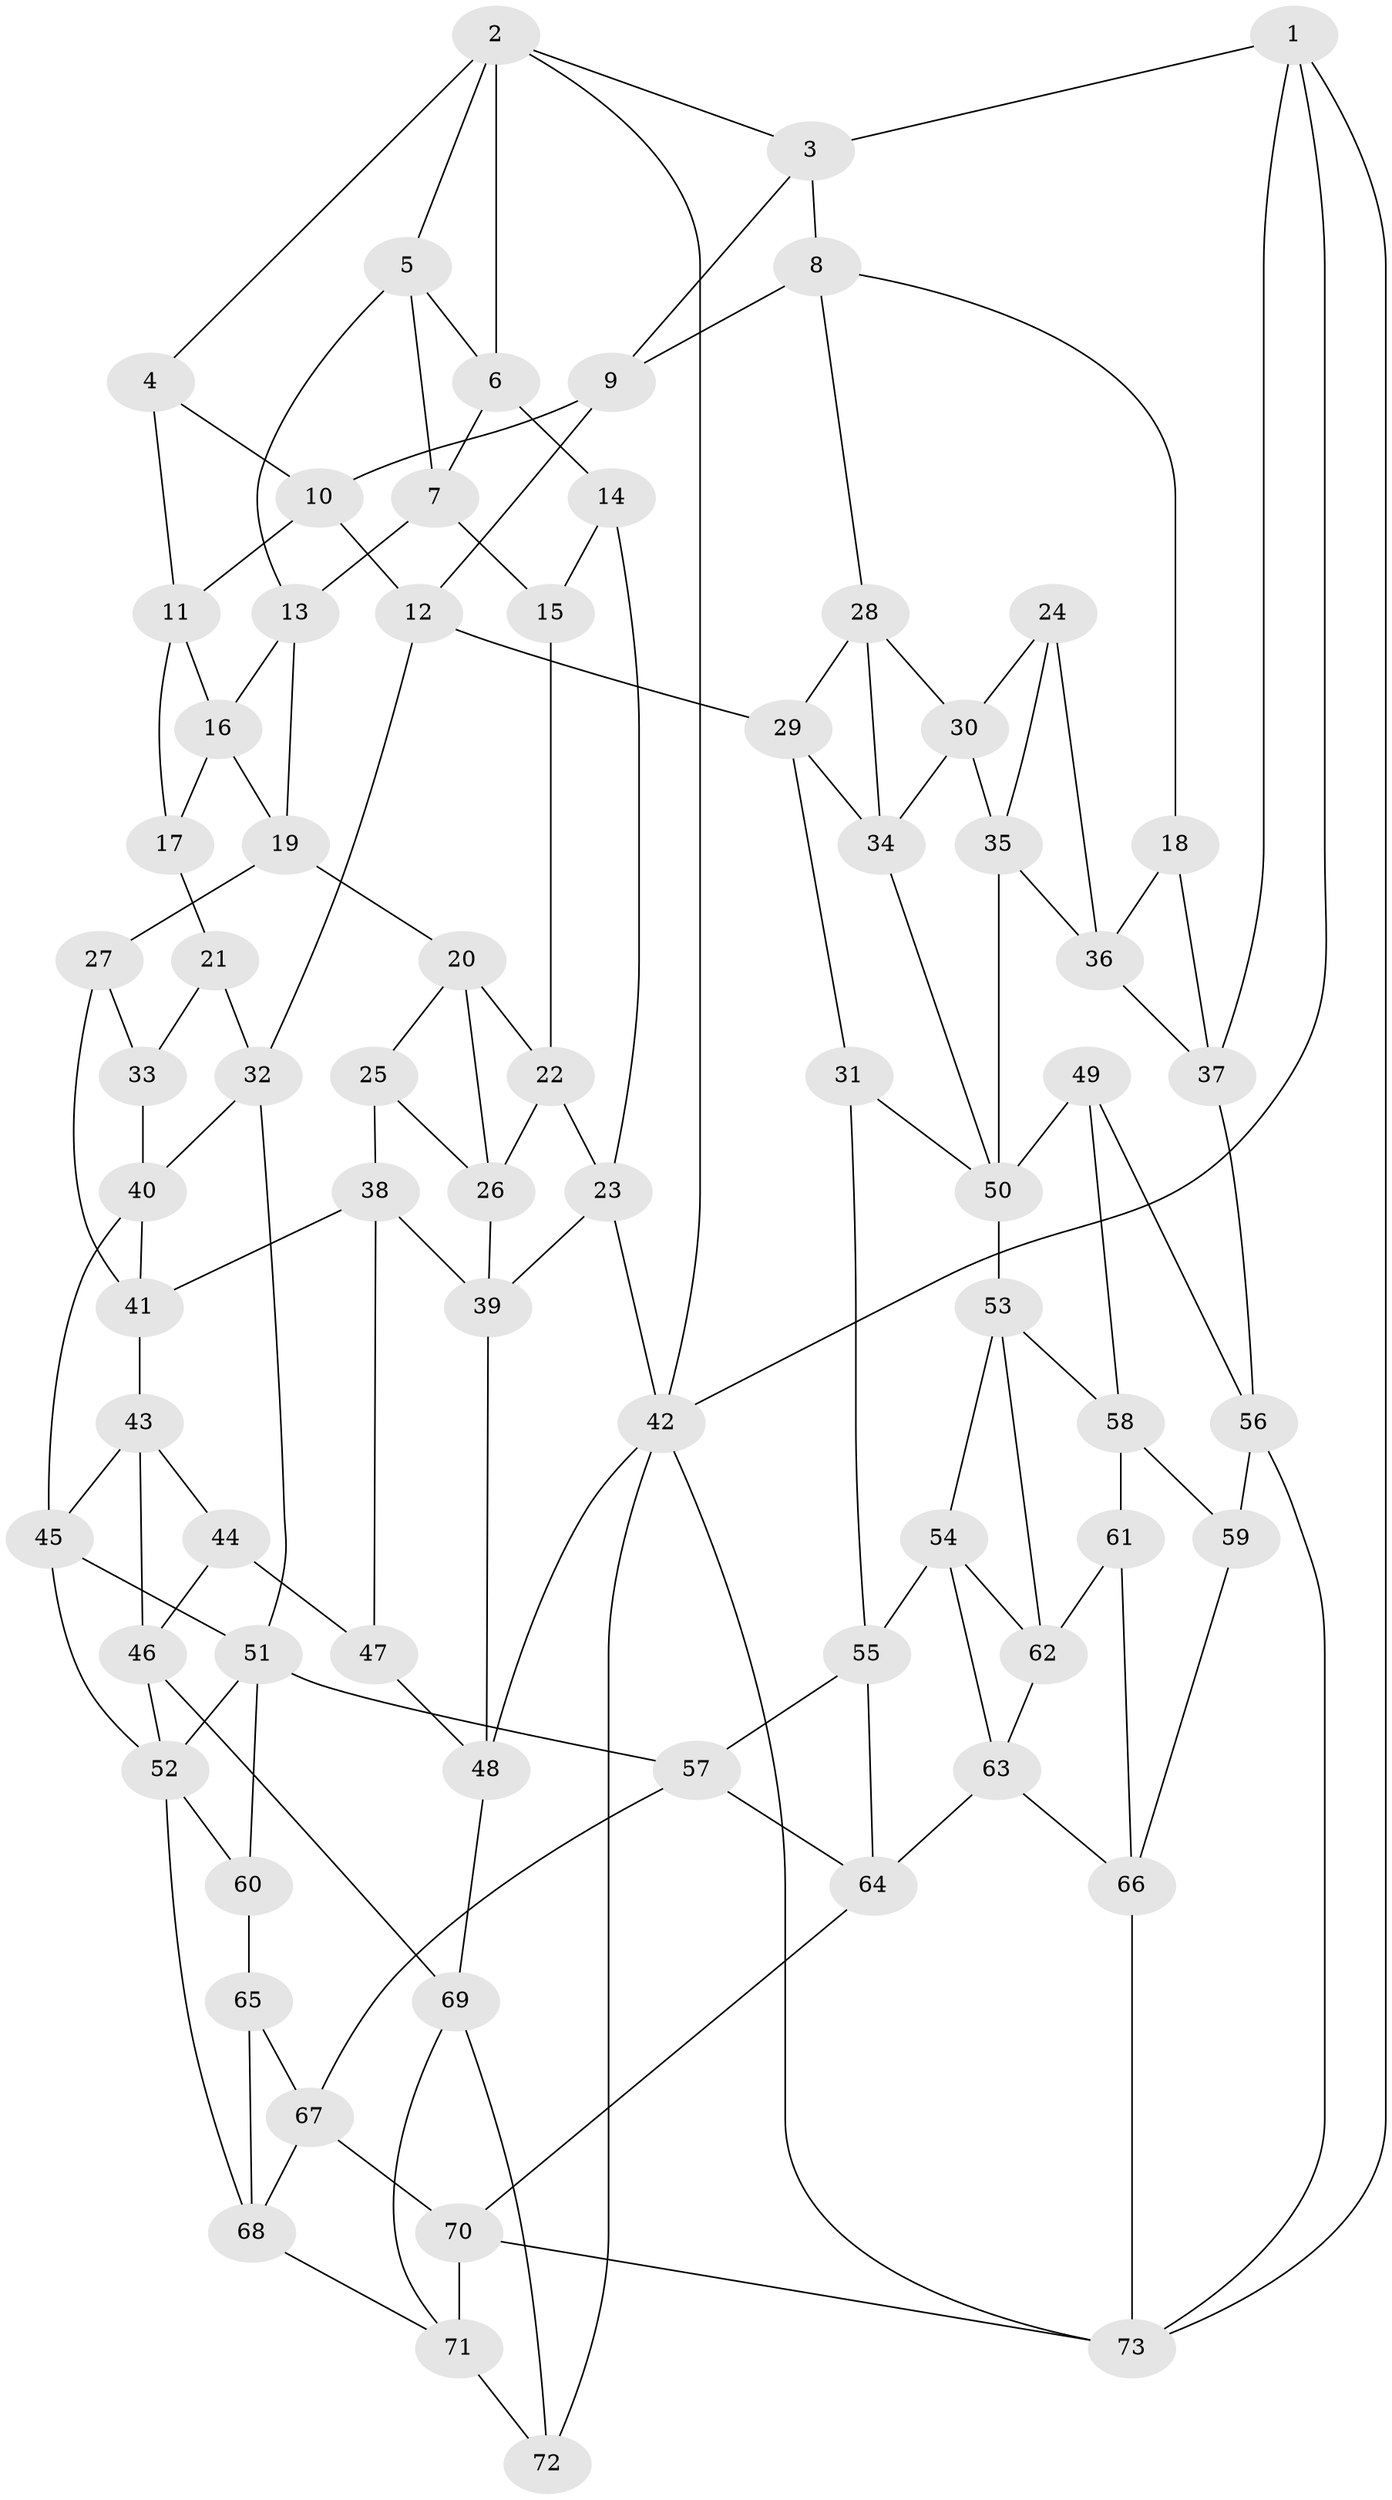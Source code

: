// original degree distribution, {3: 0.0136986301369863, 6: 0.2191780821917808, 5: 0.5342465753424658, 4: 0.2328767123287671}
// Generated by graph-tools (version 1.1) at 2025/27/03/09/25 03:27:10]
// undirected, 73 vertices, 140 edges
graph export_dot {
graph [start="1"]
  node [color=gray90,style=filled];
  1;
  2;
  3;
  4;
  5;
  6;
  7;
  8;
  9;
  10;
  11;
  12;
  13;
  14;
  15;
  16;
  17;
  18;
  19;
  20;
  21;
  22;
  23;
  24;
  25;
  26;
  27;
  28;
  29;
  30;
  31;
  32;
  33;
  34;
  35;
  36;
  37;
  38;
  39;
  40;
  41;
  42;
  43;
  44;
  45;
  46;
  47;
  48;
  49;
  50;
  51;
  52;
  53;
  54;
  55;
  56;
  57;
  58;
  59;
  60;
  61;
  62;
  63;
  64;
  65;
  66;
  67;
  68;
  69;
  70;
  71;
  72;
  73;
  1 -- 3 [weight=1.0];
  1 -- 37 [weight=1.0];
  1 -- 42 [weight=1.0];
  1 -- 73 [weight=1.0];
  2 -- 3 [weight=1.0];
  2 -- 4 [weight=1.0];
  2 -- 5 [weight=1.0];
  2 -- 6 [weight=1.0];
  2 -- 42 [weight=1.0];
  3 -- 8 [weight=1.0];
  3 -- 9 [weight=1.0];
  4 -- 10 [weight=1.0];
  4 -- 11 [weight=1.0];
  5 -- 6 [weight=1.0];
  5 -- 7 [weight=1.0];
  5 -- 13 [weight=1.0];
  6 -- 7 [weight=1.0];
  6 -- 14 [weight=1.0];
  7 -- 13 [weight=1.0];
  7 -- 15 [weight=1.0];
  8 -- 9 [weight=1.0];
  8 -- 18 [weight=1.0];
  8 -- 28 [weight=1.0];
  9 -- 10 [weight=1.0];
  9 -- 12 [weight=1.0];
  10 -- 11 [weight=1.0];
  10 -- 12 [weight=1.0];
  11 -- 16 [weight=1.0];
  11 -- 17 [weight=1.0];
  12 -- 29 [weight=1.0];
  12 -- 32 [weight=1.0];
  13 -- 16 [weight=1.0];
  13 -- 19 [weight=1.0];
  14 -- 15 [weight=2.0];
  14 -- 23 [weight=1.0];
  15 -- 22 [weight=1.0];
  16 -- 17 [weight=1.0];
  16 -- 19 [weight=1.0];
  17 -- 21 [weight=2.0];
  18 -- 36 [weight=1.0];
  18 -- 37 [weight=1.0];
  19 -- 20 [weight=1.0];
  19 -- 27 [weight=1.0];
  20 -- 22 [weight=1.0];
  20 -- 25 [weight=1.0];
  20 -- 26 [weight=1.0];
  21 -- 32 [weight=1.0];
  21 -- 33 [weight=1.0];
  22 -- 23 [weight=1.0];
  22 -- 26 [weight=1.0];
  23 -- 39 [weight=1.0];
  23 -- 42 [weight=1.0];
  24 -- 30 [weight=1.0];
  24 -- 35 [weight=1.0];
  24 -- 36 [weight=1.0];
  25 -- 26 [weight=1.0];
  25 -- 38 [weight=1.0];
  26 -- 39 [weight=1.0];
  27 -- 33 [weight=2.0];
  27 -- 41 [weight=1.0];
  28 -- 29 [weight=1.0];
  28 -- 30 [weight=1.0];
  28 -- 34 [weight=1.0];
  29 -- 31 [weight=1.0];
  29 -- 34 [weight=1.0];
  30 -- 34 [weight=1.0];
  30 -- 35 [weight=1.0];
  31 -- 50 [weight=1.0];
  31 -- 55 [weight=1.0];
  32 -- 40 [weight=1.0];
  32 -- 51 [weight=1.0];
  33 -- 40 [weight=1.0];
  34 -- 50 [weight=1.0];
  35 -- 36 [weight=1.0];
  35 -- 50 [weight=1.0];
  36 -- 37 [weight=1.0];
  37 -- 56 [weight=1.0];
  38 -- 39 [weight=1.0];
  38 -- 41 [weight=1.0];
  38 -- 47 [weight=1.0];
  39 -- 48 [weight=1.0];
  40 -- 41 [weight=1.0];
  40 -- 45 [weight=1.0];
  41 -- 43 [weight=1.0];
  42 -- 48 [weight=1.0];
  42 -- 72 [weight=1.0];
  42 -- 73 [weight=1.0];
  43 -- 44 [weight=1.0];
  43 -- 45 [weight=1.0];
  43 -- 46 [weight=1.0];
  44 -- 46 [weight=1.0];
  44 -- 47 [weight=2.0];
  45 -- 51 [weight=1.0];
  45 -- 52 [weight=1.0];
  46 -- 52 [weight=1.0];
  46 -- 69 [weight=1.0];
  47 -- 48 [weight=1.0];
  48 -- 69 [weight=1.0];
  49 -- 50 [weight=2.0];
  49 -- 56 [weight=1.0];
  49 -- 58 [weight=1.0];
  50 -- 53 [weight=1.0];
  51 -- 52 [weight=2.0];
  51 -- 57 [weight=1.0];
  51 -- 60 [weight=1.0];
  52 -- 60 [weight=1.0];
  52 -- 68 [weight=1.0];
  53 -- 54 [weight=1.0];
  53 -- 58 [weight=1.0];
  53 -- 62 [weight=1.0];
  54 -- 55 [weight=1.0];
  54 -- 62 [weight=1.0];
  54 -- 63 [weight=1.0];
  55 -- 57 [weight=1.0];
  55 -- 64 [weight=1.0];
  56 -- 59 [weight=1.0];
  56 -- 73 [weight=1.0];
  57 -- 64 [weight=1.0];
  57 -- 67 [weight=1.0];
  58 -- 59 [weight=1.0];
  58 -- 61 [weight=1.0];
  59 -- 66 [weight=1.0];
  60 -- 65 [weight=2.0];
  61 -- 62 [weight=1.0];
  61 -- 66 [weight=1.0];
  62 -- 63 [weight=1.0];
  63 -- 64 [weight=1.0];
  63 -- 66 [weight=1.0];
  64 -- 70 [weight=1.0];
  65 -- 67 [weight=1.0];
  65 -- 68 [weight=1.0];
  66 -- 73 [weight=1.0];
  67 -- 68 [weight=1.0];
  67 -- 70 [weight=1.0];
  68 -- 71 [weight=1.0];
  69 -- 71 [weight=1.0];
  69 -- 72 [weight=1.0];
  70 -- 71 [weight=1.0];
  70 -- 73 [weight=1.0];
  71 -- 72 [weight=1.0];
}
